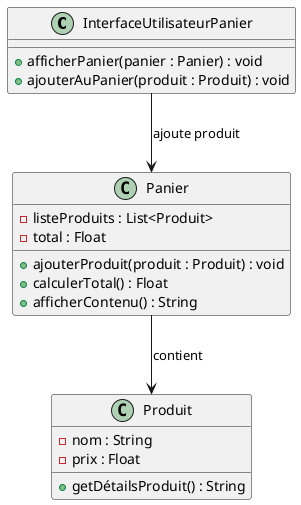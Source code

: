 @startuml
class InterfaceUtilisateurPanier {
  + afficherPanier(panier : Panier) : void
  + ajouterAuPanier(produit : Produit) : void
}

class Produit {
  - nom : String
  - prix : Float
  + getDétailsProduit() : String
}

class Panier {
  - listeProduits : List<Produit>
  - total : Float
  + ajouterProduit(produit : Produit) : void
  + calculerTotal() : Float
  + afficherContenu() : String
}

InterfaceUtilisateurPanier --> Panier : "ajoute produit"
Panier --> Produit : "contient"
@enduml
